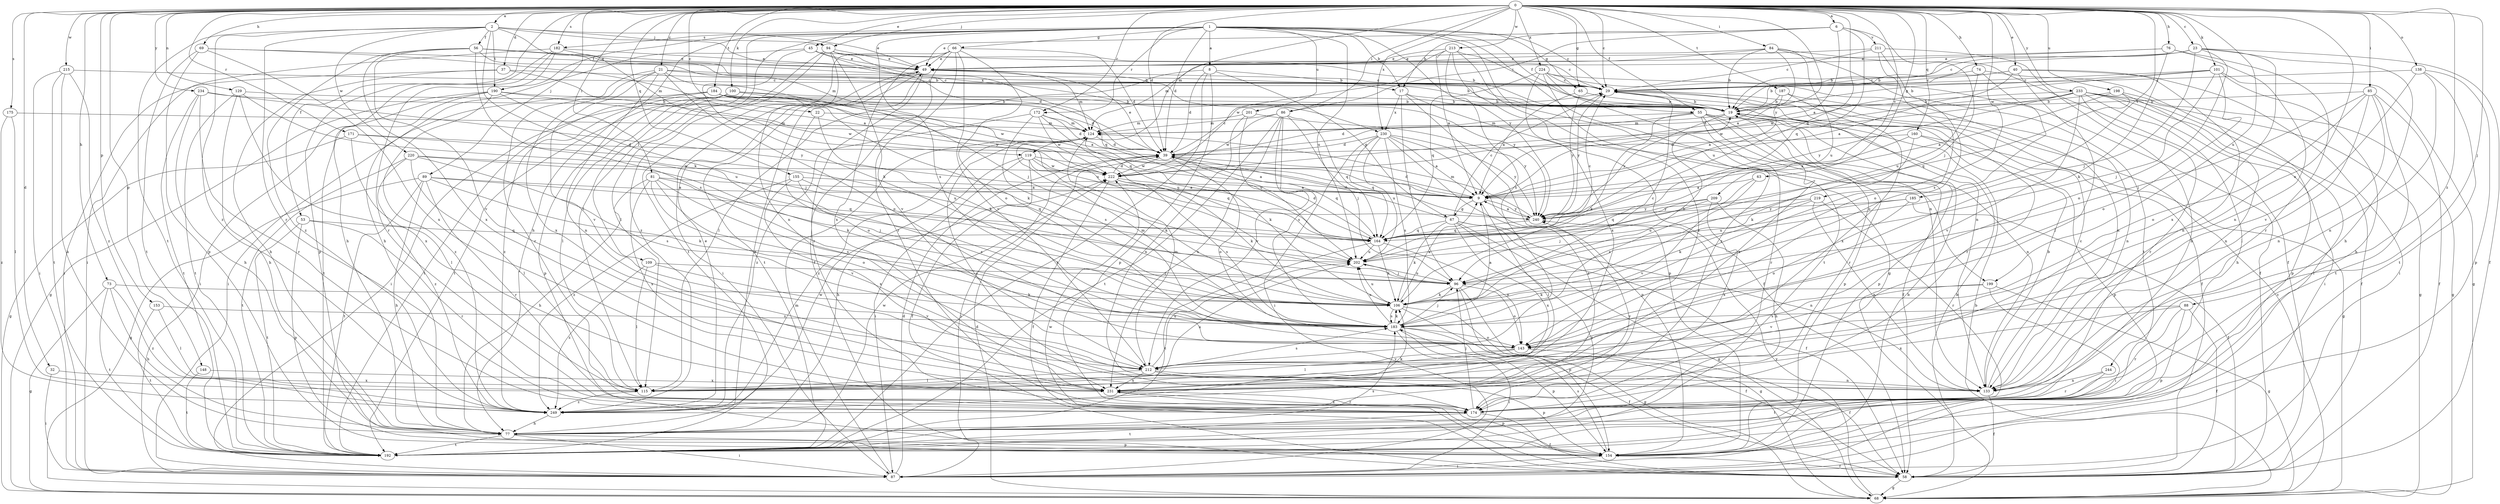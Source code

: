 strict digraph  {
0;
1;
2;
6;
8;
9;
17;
19;
21;
22;
23;
29;
32;
37;
39;
40;
45;
49;
53;
55;
56;
58;
63;
65;
66;
67;
68;
69;
73;
74;
76;
77;
81;
84;
85;
86;
87;
88;
89;
94;
96;
100;
101;
106;
109;
115;
119;
124;
129;
133;
138;
143;
148;
153;
154;
155;
160;
164;
171;
172;
174;
175;
182;
183;
184;
185;
187;
190;
192;
198;
199;
201;
202;
209;
211;
212;
213;
215;
219;
220;
222;
224;
230;
231;
233;
234;
240;
244;
249;
0 -> 2  [label=a];
0 -> 6  [label=a];
0 -> 21  [label=c];
0 -> 22  [label=c];
0 -> 23  [label=c];
0 -> 29  [label=c];
0 -> 32  [label=d];
0 -> 37  [label=d];
0 -> 39  [label=d];
0 -> 40  [label=e];
0 -> 45  [label=e];
0 -> 53  [label=f];
0 -> 55  [label=f];
0 -> 63  [label=g];
0 -> 65  [label=g];
0 -> 69  [label=h];
0 -> 73  [label=h];
0 -> 74  [label=h];
0 -> 76  [label=h];
0 -> 81  [label=i];
0 -> 84  [label=i];
0 -> 85  [label=i];
0 -> 86  [label=i];
0 -> 88  [label=j];
0 -> 89  [label=j];
0 -> 94  [label=j];
0 -> 100  [label=k];
0 -> 101  [label=k];
0 -> 119  [label=m];
0 -> 129  [label=n];
0 -> 138  [label=o];
0 -> 143  [label=o];
0 -> 148  [label=p];
0 -> 153  [label=p];
0 -> 155  [label=q];
0 -> 160  [label=q];
0 -> 164  [label=q];
0 -> 171  [label=r];
0 -> 172  [label=r];
0 -> 175  [label=s];
0 -> 182  [label=s];
0 -> 184  [label=t];
0 -> 185  [label=t];
0 -> 187  [label=t];
0 -> 198  [label=u];
0 -> 199  [label=u];
0 -> 209  [label=v];
0 -> 213  [label=w];
0 -> 215  [label=w];
0 -> 219  [label=w];
0 -> 224  [label=x];
0 -> 230  [label=x];
0 -> 233  [label=y];
0 -> 234  [label=y];
0 -> 240  [label=y];
0 -> 244  [label=z];
1 -> 8  [label=a];
1 -> 17  [label=b];
1 -> 29  [label=c];
1 -> 39  [label=d];
1 -> 55  [label=f];
1 -> 65  [label=g];
1 -> 66  [label=g];
1 -> 77  [label=h];
1 -> 109  [label=l];
1 -> 115  [label=l];
1 -> 133  [label=n];
1 -> 172  [label=r];
1 -> 182  [label=s];
1 -> 183  [label=s];
1 -> 190  [label=t];
1 -> 199  [label=u];
1 -> 201  [label=u];
1 -> 202  [label=u];
1 -> 240  [label=y];
2 -> 49  [label=e];
2 -> 56  [label=f];
2 -> 94  [label=j];
2 -> 106  [label=k];
2 -> 119  [label=m];
2 -> 174  [label=r];
2 -> 190  [label=t];
2 -> 192  [label=t];
2 -> 220  [label=w];
2 -> 230  [label=x];
2 -> 249  [label=z];
6 -> 9  [label=a];
6 -> 17  [label=b];
6 -> 49  [label=e];
6 -> 86  [label=i];
6 -> 96  [label=j];
6 -> 164  [label=q];
6 -> 211  [label=v];
8 -> 17  [label=b];
8 -> 39  [label=d];
8 -> 67  [label=g];
8 -> 115  [label=l];
8 -> 154  [label=p];
8 -> 192  [label=t];
9 -> 39  [label=d];
9 -> 67  [label=g];
9 -> 115  [label=l];
9 -> 240  [label=y];
17 -> 19  [label=b];
17 -> 58  [label=f];
17 -> 96  [label=j];
17 -> 154  [label=p];
17 -> 230  [label=x];
19 -> 124  [label=m];
19 -> 154  [label=p];
19 -> 174  [label=r];
19 -> 240  [label=y];
21 -> 19  [label=b];
21 -> 29  [label=c];
21 -> 96  [label=j];
21 -> 133  [label=n];
21 -> 143  [label=o];
21 -> 174  [label=r];
21 -> 212  [label=v];
21 -> 231  [label=x];
22 -> 106  [label=k];
22 -> 124  [label=m];
22 -> 143  [label=o];
23 -> 19  [label=b];
23 -> 29  [label=c];
23 -> 49  [label=e];
23 -> 58  [label=f];
23 -> 77  [label=h];
23 -> 96  [label=j];
23 -> 143  [label=o];
23 -> 231  [label=x];
29 -> 19  [label=b];
29 -> 58  [label=f];
29 -> 174  [label=r];
29 -> 240  [label=y];
32 -> 87  [label=i];
32 -> 231  [label=x];
37 -> 29  [label=c];
37 -> 77  [label=h];
37 -> 87  [label=i];
37 -> 240  [label=y];
39 -> 29  [label=c];
39 -> 49  [label=e];
39 -> 87  [label=i];
39 -> 143  [label=o];
39 -> 164  [label=q];
39 -> 222  [label=w];
40 -> 9  [label=a];
40 -> 19  [label=b];
40 -> 29  [label=c];
40 -> 87  [label=i];
40 -> 115  [label=l];
40 -> 133  [label=n];
45 -> 19  [label=b];
45 -> 39  [label=d];
45 -> 49  [label=e];
45 -> 77  [label=h];
45 -> 106  [label=k];
49 -> 29  [label=c];
49 -> 87  [label=i];
49 -> 124  [label=m];
49 -> 174  [label=r];
49 -> 192  [label=t];
49 -> 240  [label=y];
53 -> 154  [label=p];
53 -> 164  [label=q];
53 -> 174  [label=r];
53 -> 192  [label=t];
55 -> 39  [label=d];
55 -> 58  [label=f];
55 -> 106  [label=k];
55 -> 124  [label=m];
55 -> 133  [label=n];
55 -> 154  [label=p];
55 -> 174  [label=r];
55 -> 231  [label=x];
56 -> 19  [label=b];
56 -> 29  [label=c];
56 -> 49  [label=e];
56 -> 124  [label=m];
56 -> 183  [label=s];
56 -> 212  [label=v];
56 -> 231  [label=x];
56 -> 249  [label=z];
58 -> 19  [label=b];
58 -> 68  [label=g];
58 -> 222  [label=w];
63 -> 9  [label=a];
63 -> 183  [label=s];
63 -> 212  [label=v];
65 -> 9  [label=a];
65 -> 19  [label=b];
65 -> 240  [label=y];
66 -> 39  [label=d];
66 -> 49  [label=e];
66 -> 58  [label=f];
66 -> 143  [label=o];
66 -> 174  [label=r];
66 -> 192  [label=t];
66 -> 212  [label=v];
66 -> 231  [label=x];
67 -> 29  [label=c];
67 -> 39  [label=d];
67 -> 58  [label=f];
67 -> 68  [label=g];
67 -> 106  [label=k];
67 -> 133  [label=n];
67 -> 164  [label=q];
67 -> 192  [label=t];
67 -> 231  [label=x];
68 -> 19  [label=b];
68 -> 29  [label=c];
68 -> 39  [label=d];
68 -> 240  [label=y];
69 -> 9  [label=a];
69 -> 49  [label=e];
69 -> 154  [label=p];
69 -> 192  [label=t];
69 -> 231  [label=x];
73 -> 68  [label=g];
73 -> 77  [label=h];
73 -> 106  [label=k];
73 -> 192  [label=t];
73 -> 249  [label=z];
74 -> 29  [label=c];
74 -> 87  [label=i];
74 -> 143  [label=o];
74 -> 202  [label=u];
76 -> 19  [label=b];
76 -> 49  [label=e];
76 -> 106  [label=k];
76 -> 133  [label=n];
76 -> 174  [label=r];
77 -> 49  [label=e];
77 -> 87  [label=i];
77 -> 154  [label=p];
77 -> 192  [label=t];
77 -> 222  [label=w];
81 -> 9  [label=a];
81 -> 77  [label=h];
81 -> 96  [label=j];
81 -> 143  [label=o];
81 -> 183  [label=s];
81 -> 212  [label=v];
81 -> 231  [label=x];
84 -> 9  [label=a];
84 -> 19  [label=b];
84 -> 49  [label=e];
84 -> 58  [label=f];
84 -> 124  [label=m];
84 -> 192  [label=t];
84 -> 202  [label=u];
85 -> 19  [label=b];
85 -> 58  [label=f];
85 -> 96  [label=j];
85 -> 115  [label=l];
85 -> 133  [label=n];
85 -> 143  [label=o];
85 -> 192  [label=t];
86 -> 96  [label=j];
86 -> 124  [label=m];
86 -> 164  [label=q];
86 -> 183  [label=s];
86 -> 192  [label=t];
86 -> 212  [label=v];
86 -> 222  [label=w];
86 -> 231  [label=x];
87 -> 19  [label=b];
87 -> 39  [label=d];
87 -> 124  [label=m];
88 -> 58  [label=f];
88 -> 154  [label=p];
88 -> 174  [label=r];
88 -> 183  [label=s];
88 -> 231  [label=x];
89 -> 9  [label=a];
89 -> 68  [label=g];
89 -> 77  [label=h];
89 -> 106  [label=k];
89 -> 164  [label=q];
89 -> 174  [label=r];
89 -> 192  [label=t];
94 -> 29  [label=c];
94 -> 49  [label=e];
94 -> 115  [label=l];
94 -> 133  [label=n];
94 -> 164  [label=q];
94 -> 212  [label=v];
94 -> 249  [label=z];
96 -> 68  [label=g];
96 -> 106  [label=k];
96 -> 143  [label=o];
96 -> 154  [label=p];
96 -> 202  [label=u];
100 -> 19  [label=b];
100 -> 87  [label=i];
100 -> 115  [label=l];
100 -> 154  [label=p];
100 -> 192  [label=t];
100 -> 202  [label=u];
100 -> 222  [label=w];
101 -> 19  [label=b];
101 -> 29  [label=c];
101 -> 68  [label=g];
101 -> 77  [label=h];
101 -> 96  [label=j];
101 -> 143  [label=o];
101 -> 222  [label=w];
106 -> 9  [label=a];
106 -> 19  [label=b];
106 -> 29  [label=c];
106 -> 58  [label=f];
106 -> 68  [label=g];
106 -> 183  [label=s];
106 -> 202  [label=u];
109 -> 96  [label=j];
109 -> 115  [label=l];
109 -> 212  [label=v];
109 -> 249  [label=z];
115 -> 202  [label=u];
115 -> 249  [label=z];
119 -> 9  [label=a];
119 -> 58  [label=f];
119 -> 77  [label=h];
119 -> 87  [label=i];
119 -> 106  [label=k];
119 -> 164  [label=q];
119 -> 222  [label=w];
124 -> 39  [label=d];
124 -> 106  [label=k];
124 -> 174  [label=r];
124 -> 249  [label=z];
129 -> 19  [label=b];
129 -> 77  [label=h];
129 -> 192  [label=t];
129 -> 202  [label=u];
129 -> 231  [label=x];
133 -> 19  [label=b];
133 -> 29  [label=c];
133 -> 58  [label=f];
138 -> 29  [label=c];
138 -> 133  [label=n];
138 -> 154  [label=p];
138 -> 192  [label=t];
138 -> 212  [label=v];
143 -> 58  [label=f];
143 -> 115  [label=l];
143 -> 212  [label=v];
148 -> 192  [label=t];
148 -> 231  [label=x];
153 -> 115  [label=l];
153 -> 183  [label=s];
153 -> 192  [label=t];
154 -> 58  [label=f];
154 -> 87  [label=i];
154 -> 183  [label=s];
155 -> 9  [label=a];
155 -> 164  [label=q];
155 -> 183  [label=s];
155 -> 231  [label=x];
155 -> 249  [label=z];
160 -> 9  [label=a];
160 -> 39  [label=d];
160 -> 68  [label=g];
160 -> 106  [label=k];
160 -> 154  [label=p];
164 -> 29  [label=c];
164 -> 39  [label=d];
164 -> 106  [label=k];
164 -> 143  [label=o];
164 -> 192  [label=t];
164 -> 202  [label=u];
171 -> 39  [label=d];
171 -> 68  [label=g];
171 -> 115  [label=l];
171 -> 202  [label=u];
172 -> 39  [label=d];
172 -> 124  [label=m];
172 -> 183  [label=s];
172 -> 202  [label=u];
172 -> 222  [label=w];
172 -> 249  [label=z];
174 -> 58  [label=f];
174 -> 96  [label=j];
174 -> 192  [label=t];
174 -> 231  [label=x];
175 -> 115  [label=l];
175 -> 124  [label=m];
175 -> 249  [label=z];
182 -> 19  [label=b];
182 -> 49  [label=e];
182 -> 77  [label=h];
182 -> 87  [label=i];
182 -> 154  [label=p];
182 -> 174  [label=r];
183 -> 9  [label=a];
183 -> 58  [label=f];
183 -> 87  [label=i];
183 -> 96  [label=j];
183 -> 106  [label=k];
183 -> 124  [label=m];
183 -> 143  [label=o];
183 -> 154  [label=p];
183 -> 202  [label=u];
184 -> 9  [label=a];
184 -> 19  [label=b];
184 -> 39  [label=d];
184 -> 87  [label=i];
184 -> 106  [label=k];
184 -> 164  [label=q];
184 -> 192  [label=t];
184 -> 249  [label=z];
185 -> 58  [label=f];
185 -> 143  [label=o];
185 -> 202  [label=u];
185 -> 240  [label=y];
187 -> 19  [label=b];
187 -> 39  [label=d];
187 -> 133  [label=n];
187 -> 231  [label=x];
190 -> 19  [label=b];
190 -> 68  [label=g];
190 -> 87  [label=i];
190 -> 96  [label=j];
190 -> 192  [label=t];
190 -> 222  [label=w];
190 -> 249  [label=z];
192 -> 183  [label=s];
198 -> 9  [label=a];
198 -> 19  [label=b];
198 -> 68  [label=g];
198 -> 133  [label=n];
198 -> 164  [label=q];
199 -> 68  [label=g];
199 -> 87  [label=i];
199 -> 106  [label=k];
199 -> 212  [label=v];
201 -> 124  [label=m];
201 -> 133  [label=n];
201 -> 202  [label=u];
201 -> 240  [label=y];
202 -> 96  [label=j];
209 -> 77  [label=h];
209 -> 96  [label=j];
209 -> 164  [label=q];
209 -> 231  [label=x];
209 -> 240  [label=y];
211 -> 29  [label=c];
211 -> 49  [label=e];
211 -> 77  [label=h];
211 -> 143  [label=o];
211 -> 183  [label=s];
212 -> 115  [label=l];
212 -> 124  [label=m];
212 -> 133  [label=n];
212 -> 154  [label=p];
212 -> 183  [label=s];
212 -> 202  [label=u];
212 -> 231  [label=x];
213 -> 9  [label=a];
213 -> 49  [label=e];
213 -> 68  [label=g];
213 -> 133  [label=n];
213 -> 174  [label=r];
213 -> 183  [label=s];
213 -> 222  [label=w];
215 -> 29  [label=c];
215 -> 77  [label=h];
215 -> 87  [label=i];
215 -> 192  [label=t];
215 -> 249  [label=z];
219 -> 106  [label=k];
219 -> 133  [label=n];
219 -> 174  [label=r];
219 -> 202  [label=u];
219 -> 240  [label=y];
220 -> 106  [label=k];
220 -> 115  [label=l];
220 -> 183  [label=s];
220 -> 192  [label=t];
220 -> 222  [label=w];
220 -> 249  [label=z];
222 -> 9  [label=a];
222 -> 39  [label=d];
222 -> 58  [label=f];
222 -> 106  [label=k];
222 -> 183  [label=s];
224 -> 29  [label=c];
224 -> 58  [label=f];
224 -> 133  [label=n];
224 -> 164  [label=q];
224 -> 174  [label=r];
224 -> 192  [label=t];
224 -> 231  [label=x];
230 -> 9  [label=a];
230 -> 39  [label=d];
230 -> 87  [label=i];
230 -> 154  [label=p];
230 -> 164  [label=q];
230 -> 183  [label=s];
230 -> 202  [label=u];
230 -> 240  [label=y];
230 -> 249  [label=z];
231 -> 154  [label=p];
231 -> 174  [label=r];
233 -> 9  [label=a];
233 -> 19  [label=b];
233 -> 58  [label=f];
233 -> 68  [label=g];
233 -> 77  [label=h];
233 -> 87  [label=i];
233 -> 154  [label=p];
233 -> 174  [label=r];
233 -> 212  [label=v];
233 -> 222  [label=w];
233 -> 240  [label=y];
234 -> 19  [label=b];
234 -> 77  [label=h];
234 -> 174  [label=r];
234 -> 192  [label=t];
234 -> 240  [label=y];
240 -> 9  [label=a];
240 -> 124  [label=m];
240 -> 164  [label=q];
244 -> 133  [label=n];
244 -> 174  [label=r];
244 -> 192  [label=t];
249 -> 49  [label=e];
249 -> 77  [label=h];
249 -> 106  [label=k];
249 -> 222  [label=w];
249 -> 240  [label=y];
}
